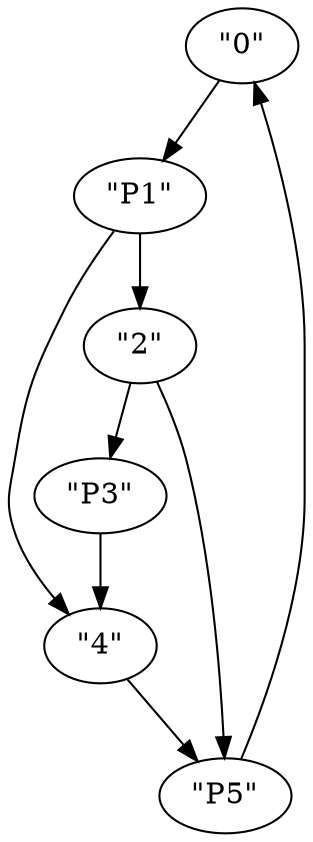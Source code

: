 digraph {
    0 [ label = "\"0\"" ]
    1 [ label = "\"P1\"" ]
    2 [ label = "\"2\"" ]
    3 [ label = "\"P3\"" ]
    4 [ label = "\"4\"" ]
    5 [ label = "\"P5\"" ]
    0 -> 1 [ ]
    1 -> 2 [ ]
    2 -> 3 [ ]
    3 -> 4 [ ]
    4 -> 5 [ ]
    5 -> 0 [ ]
    1 -> 4 [ ]
    2 -> 5 [ ]
}

